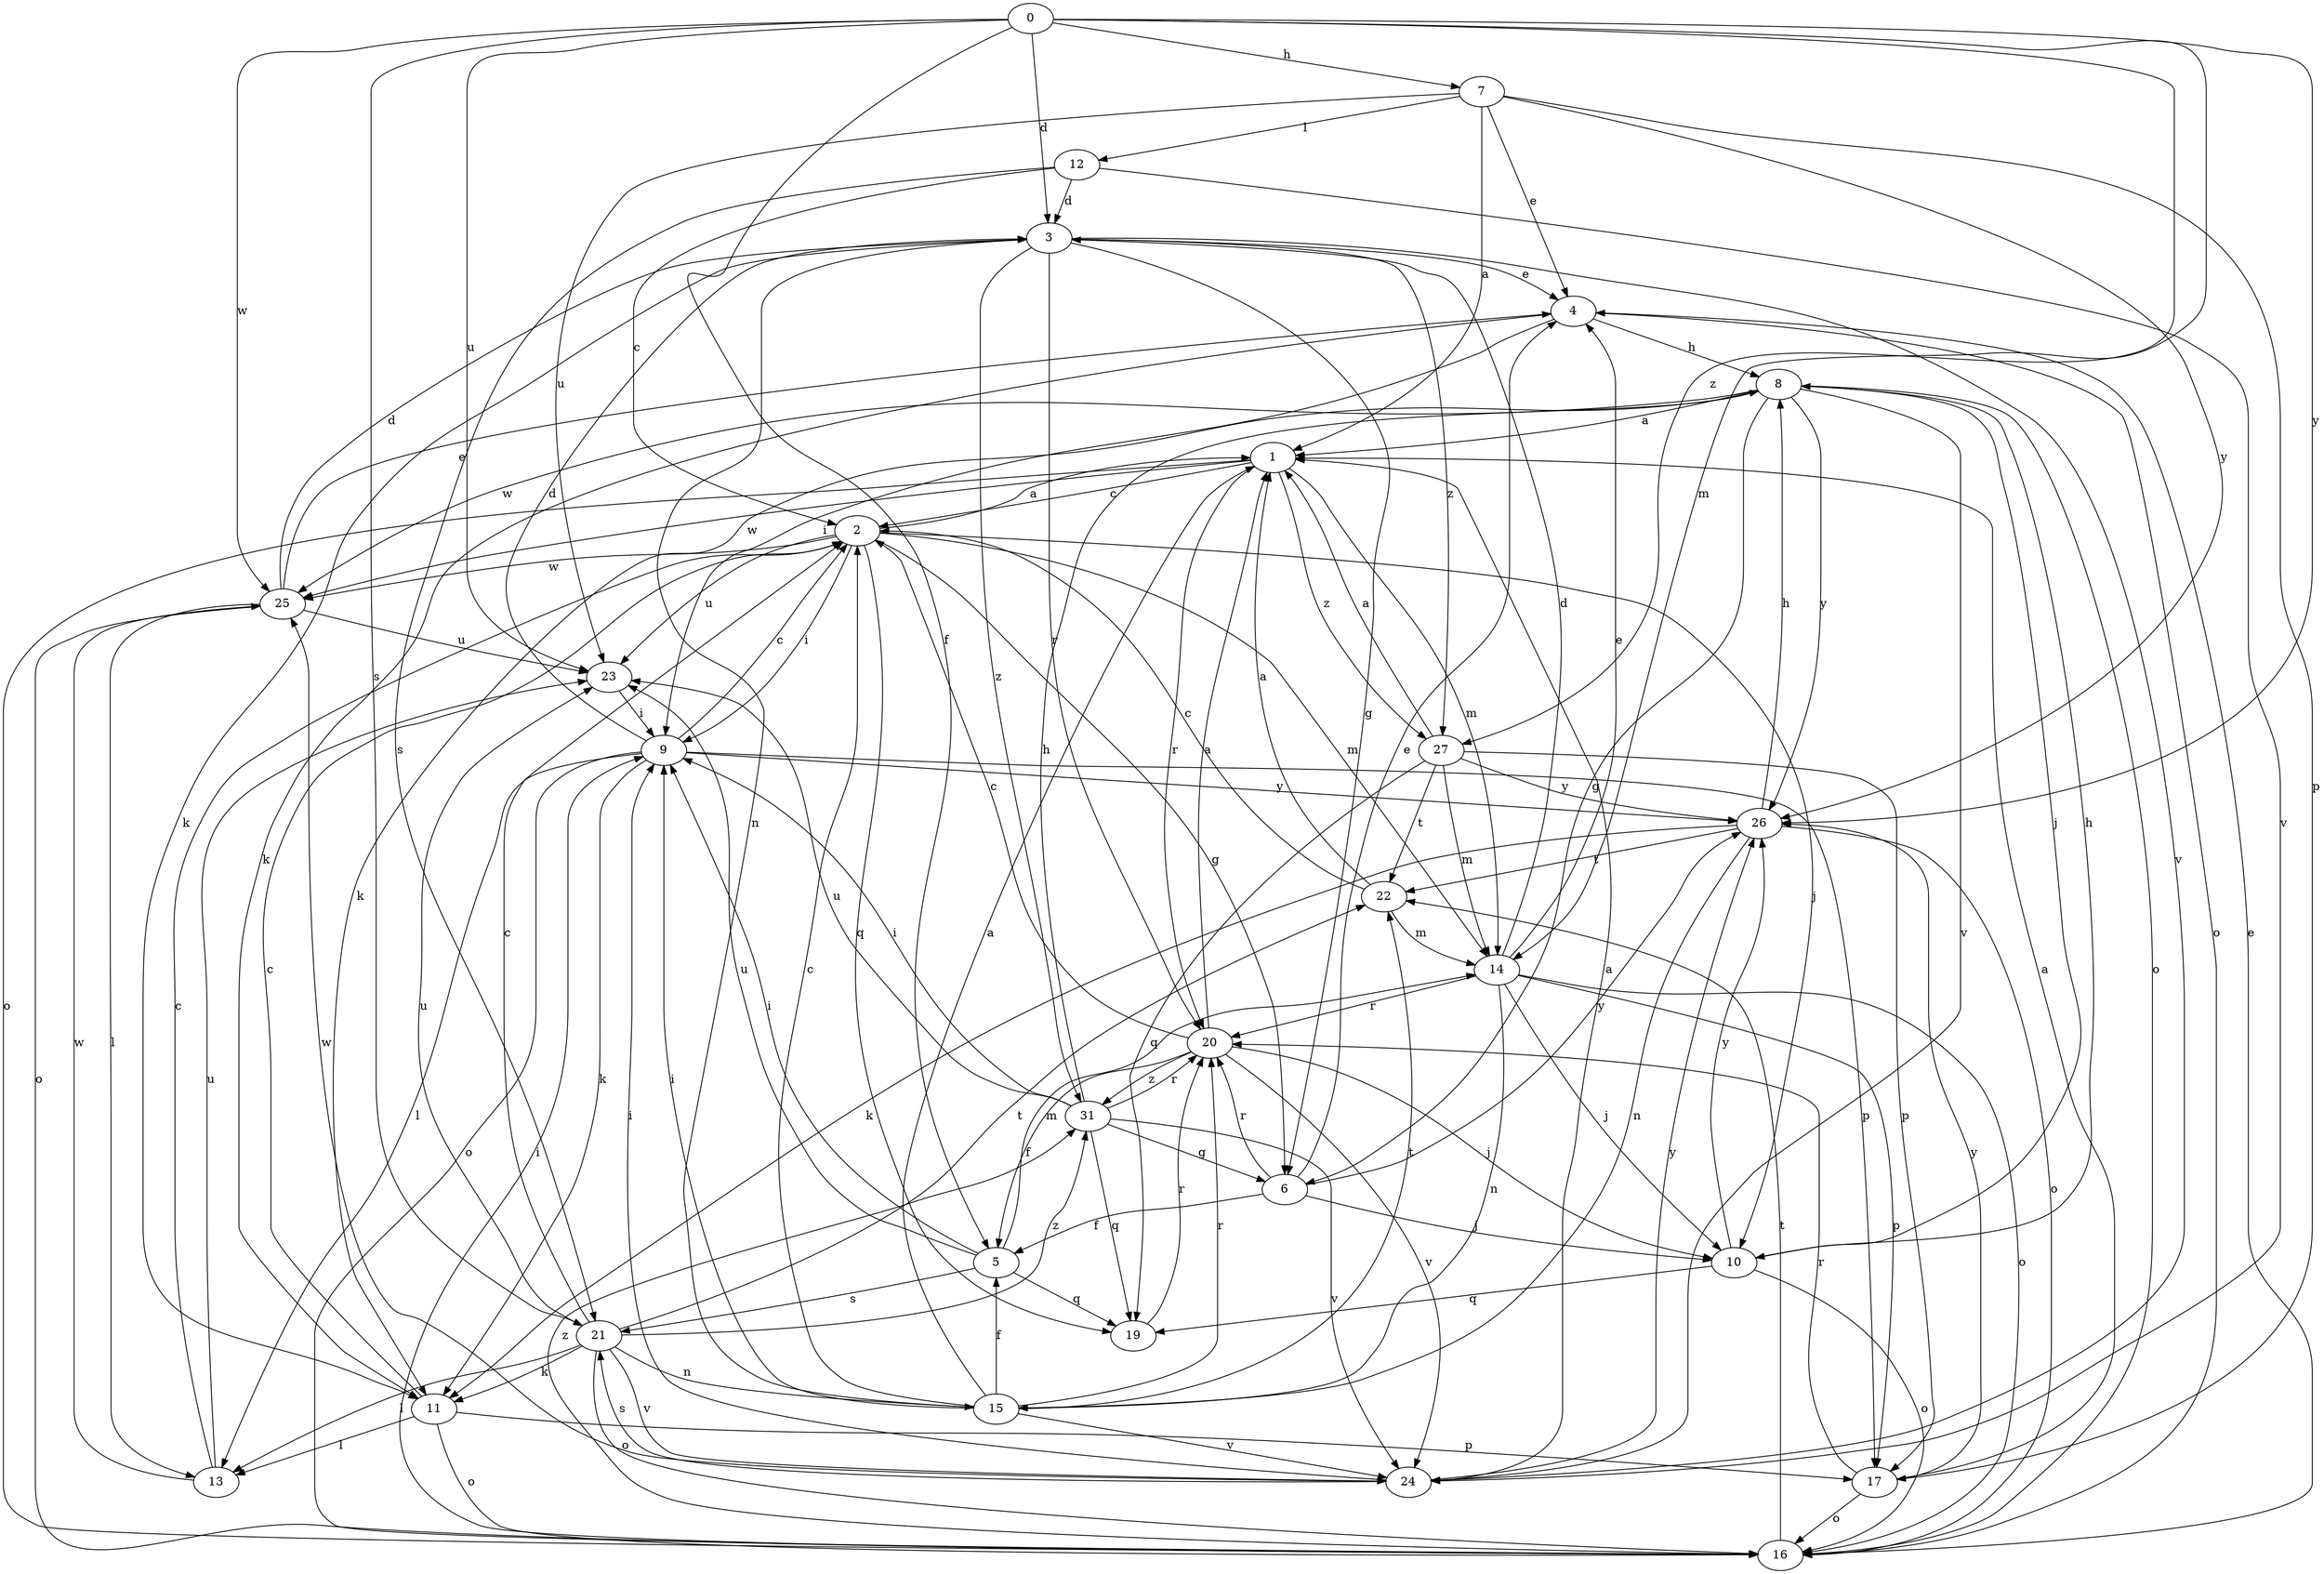 strict digraph  {
0;
1;
2;
3;
4;
5;
6;
7;
8;
9;
10;
11;
12;
13;
14;
15;
16;
17;
19;
20;
21;
22;
23;
24;
25;
26;
27;
31;
0 -> 3  [label=d];
0 -> 5  [label=f];
0 -> 7  [label=h];
0 -> 14  [label=m];
0 -> 21  [label=s];
0 -> 23  [label=u];
0 -> 25  [label=w];
0 -> 26  [label=y];
0 -> 27  [label=z];
1 -> 2  [label=c];
1 -> 14  [label=m];
1 -> 16  [label=o];
1 -> 20  [label=r];
1 -> 25  [label=w];
1 -> 27  [label=z];
2 -> 1  [label=a];
2 -> 6  [label=g];
2 -> 9  [label=i];
2 -> 10  [label=j];
2 -> 14  [label=m];
2 -> 19  [label=q];
2 -> 23  [label=u];
2 -> 25  [label=w];
3 -> 4  [label=e];
3 -> 6  [label=g];
3 -> 11  [label=k];
3 -> 15  [label=n];
3 -> 20  [label=r];
3 -> 24  [label=v];
3 -> 27  [label=z];
3 -> 31  [label=z];
4 -> 8  [label=h];
4 -> 9  [label=i];
4 -> 11  [label=k];
4 -> 16  [label=o];
5 -> 9  [label=i];
5 -> 14  [label=m];
5 -> 19  [label=q];
5 -> 21  [label=s];
5 -> 23  [label=u];
6 -> 4  [label=e];
6 -> 5  [label=f];
6 -> 10  [label=j];
6 -> 20  [label=r];
6 -> 26  [label=y];
7 -> 1  [label=a];
7 -> 4  [label=e];
7 -> 12  [label=l];
7 -> 17  [label=p];
7 -> 23  [label=u];
7 -> 26  [label=y];
8 -> 1  [label=a];
8 -> 6  [label=g];
8 -> 10  [label=j];
8 -> 11  [label=k];
8 -> 16  [label=o];
8 -> 24  [label=v];
8 -> 25  [label=w];
8 -> 26  [label=y];
9 -> 2  [label=c];
9 -> 3  [label=d];
9 -> 11  [label=k];
9 -> 13  [label=l];
9 -> 16  [label=o];
9 -> 17  [label=p];
9 -> 26  [label=y];
10 -> 8  [label=h];
10 -> 16  [label=o];
10 -> 19  [label=q];
10 -> 26  [label=y];
11 -> 2  [label=c];
11 -> 13  [label=l];
11 -> 16  [label=o];
11 -> 17  [label=p];
12 -> 2  [label=c];
12 -> 3  [label=d];
12 -> 21  [label=s];
12 -> 24  [label=v];
13 -> 2  [label=c];
13 -> 23  [label=u];
13 -> 25  [label=w];
14 -> 3  [label=d];
14 -> 4  [label=e];
14 -> 10  [label=j];
14 -> 15  [label=n];
14 -> 16  [label=o];
14 -> 17  [label=p];
14 -> 20  [label=r];
15 -> 1  [label=a];
15 -> 2  [label=c];
15 -> 5  [label=f];
15 -> 9  [label=i];
15 -> 20  [label=r];
15 -> 22  [label=t];
15 -> 24  [label=v];
16 -> 4  [label=e];
16 -> 9  [label=i];
16 -> 22  [label=t];
16 -> 31  [label=z];
17 -> 1  [label=a];
17 -> 16  [label=o];
17 -> 20  [label=r];
17 -> 26  [label=y];
19 -> 20  [label=r];
20 -> 1  [label=a];
20 -> 2  [label=c];
20 -> 5  [label=f];
20 -> 10  [label=j];
20 -> 24  [label=v];
20 -> 31  [label=z];
21 -> 2  [label=c];
21 -> 11  [label=k];
21 -> 13  [label=l];
21 -> 15  [label=n];
21 -> 16  [label=o];
21 -> 22  [label=t];
21 -> 23  [label=u];
21 -> 24  [label=v];
21 -> 31  [label=z];
22 -> 1  [label=a];
22 -> 2  [label=c];
22 -> 14  [label=m];
23 -> 9  [label=i];
24 -> 1  [label=a];
24 -> 9  [label=i];
24 -> 21  [label=s];
24 -> 25  [label=w];
24 -> 26  [label=y];
25 -> 3  [label=d];
25 -> 4  [label=e];
25 -> 13  [label=l];
25 -> 16  [label=o];
25 -> 23  [label=u];
26 -> 8  [label=h];
26 -> 11  [label=k];
26 -> 15  [label=n];
26 -> 16  [label=o];
26 -> 22  [label=t];
27 -> 1  [label=a];
27 -> 14  [label=m];
27 -> 17  [label=p];
27 -> 19  [label=q];
27 -> 22  [label=t];
27 -> 26  [label=y];
31 -> 6  [label=g];
31 -> 8  [label=h];
31 -> 9  [label=i];
31 -> 19  [label=q];
31 -> 20  [label=r];
31 -> 23  [label=u];
31 -> 24  [label=v];
}
